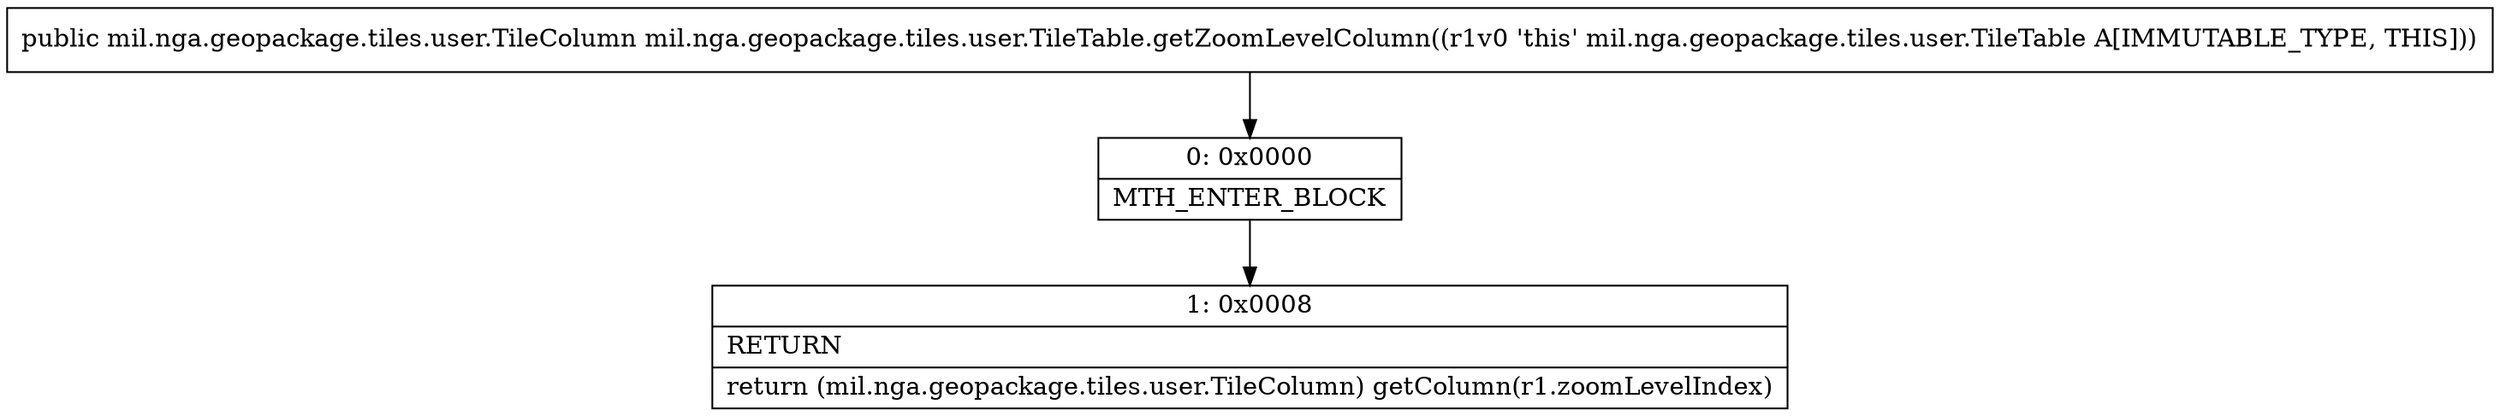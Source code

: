 digraph "CFG formil.nga.geopackage.tiles.user.TileTable.getZoomLevelColumn()Lmil\/nga\/geopackage\/tiles\/user\/TileColumn;" {
Node_0 [shape=record,label="{0\:\ 0x0000|MTH_ENTER_BLOCK\l}"];
Node_1 [shape=record,label="{1\:\ 0x0008|RETURN\l|return (mil.nga.geopackage.tiles.user.TileColumn) getColumn(r1.zoomLevelIndex)\l}"];
MethodNode[shape=record,label="{public mil.nga.geopackage.tiles.user.TileColumn mil.nga.geopackage.tiles.user.TileTable.getZoomLevelColumn((r1v0 'this' mil.nga.geopackage.tiles.user.TileTable A[IMMUTABLE_TYPE, THIS])) }"];
MethodNode -> Node_0;
Node_0 -> Node_1;
}

